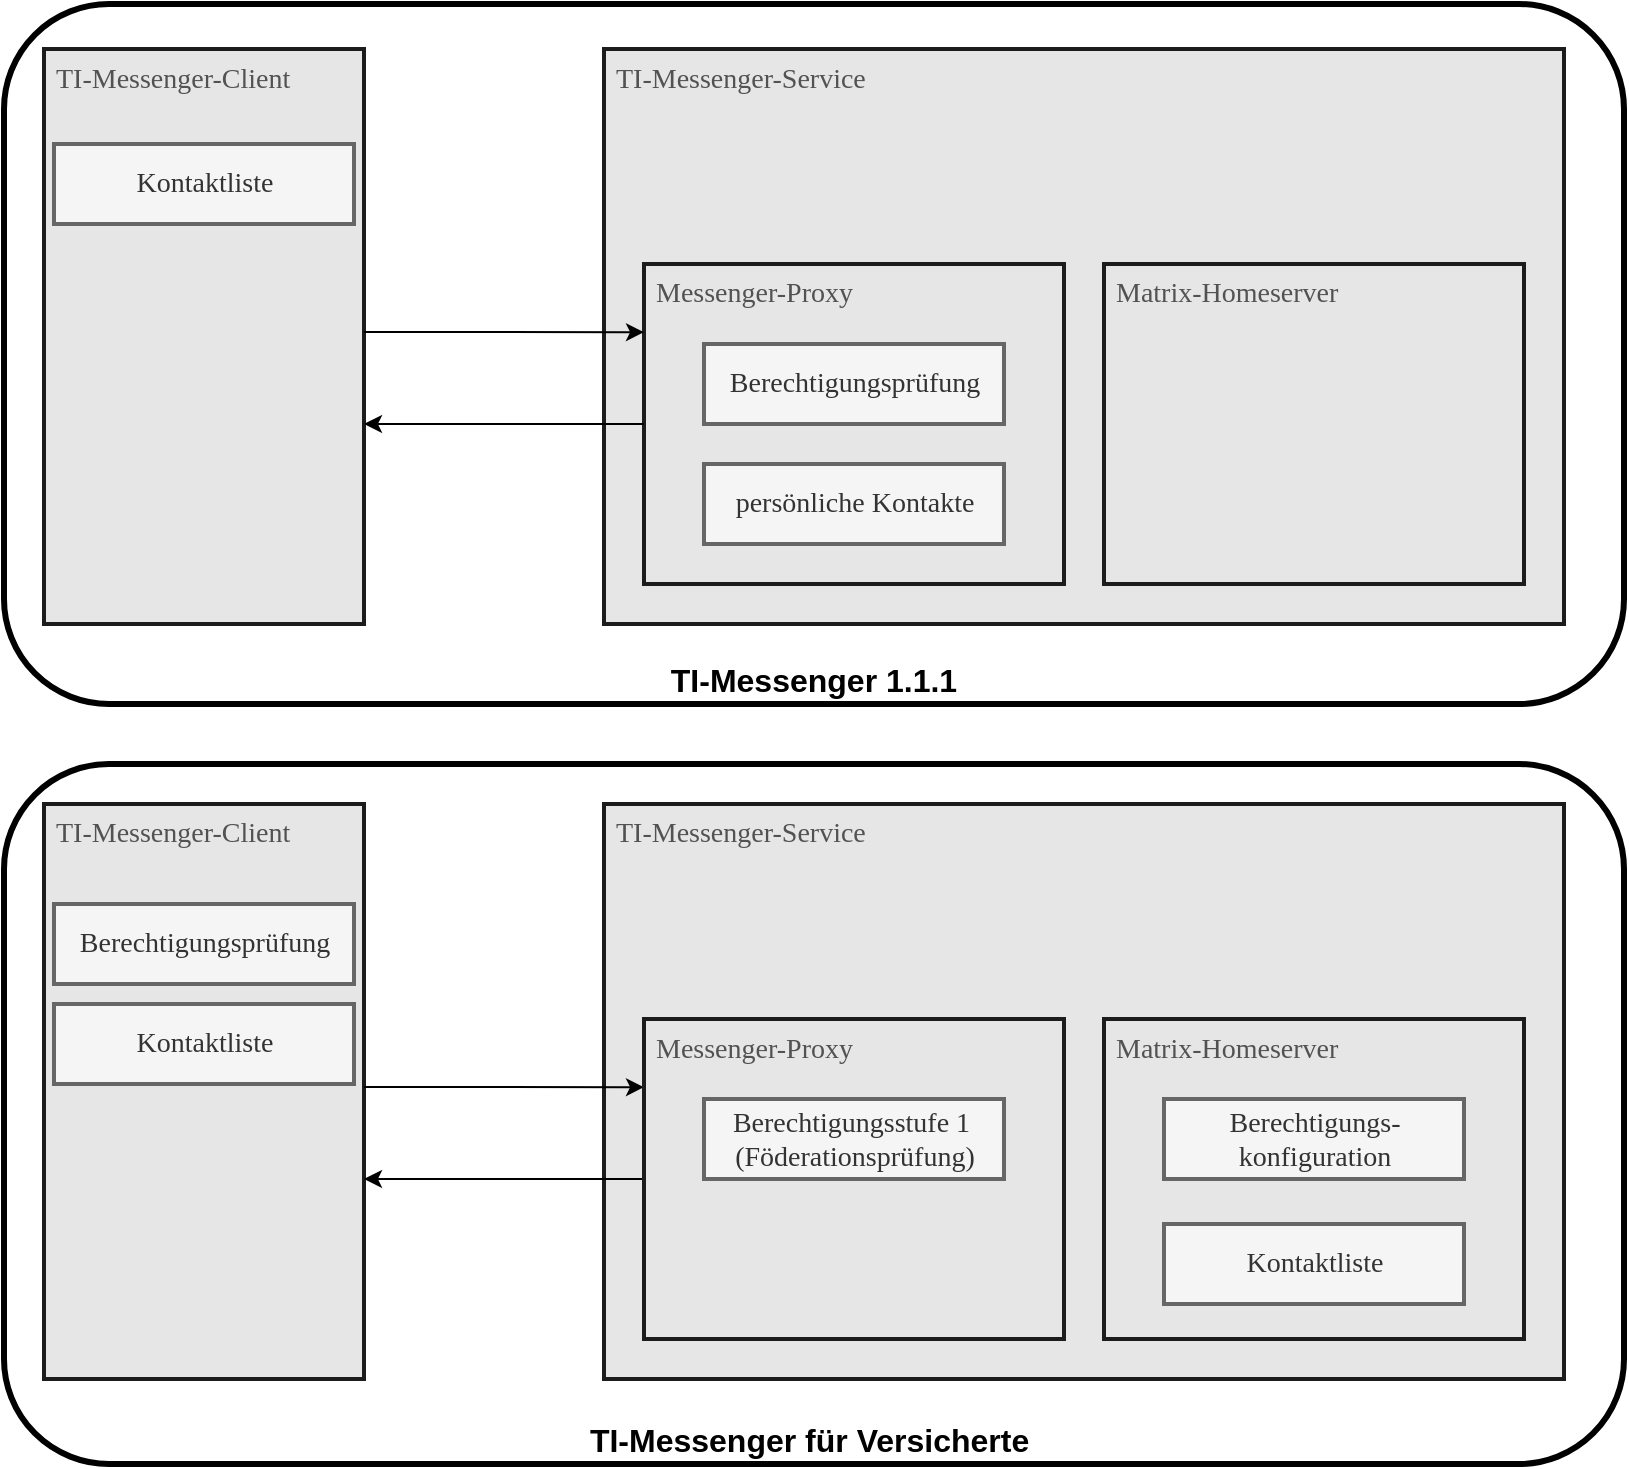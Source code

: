 <mxfile>
    <diagram id="rDKWHRp-vBeroj9mGW1Y" name="Overview">
        <mxGraphModel dx="5035" dy="1181" grid="1" gridSize="10" guides="1" tooltips="1" connect="1" arrows="1" fold="1" page="1" pageScale="1" pageWidth="827" pageHeight="1169" math="0" shadow="0">
            <root>
                <mxCell id="0"/>
                <mxCell id="1" parent="0"/>
                <mxCell id="30" value="TI-Messenger für Versicherte&amp;nbsp;" style="rounded=1;whiteSpace=wrap;html=1;fillColor=none;verticalAlign=bottom;fontSize=16;fontStyle=1;strokeWidth=3;" parent="1" vertex="1">
                    <mxGeometry x="-4130" y="400" width="810" height="350" as="geometry"/>
                </mxCell>
                <mxCell id="29" value="&lt;b&gt;&lt;font style=&quot;font-size: 16px;&quot;&gt;TI-Messenger 1.1.1&lt;/font&gt;&lt;/b&gt;" style="rounded=1;whiteSpace=wrap;html=1;fillColor=none;verticalAlign=bottom;strokeWidth=3;" parent="1" vertex="1">
                    <mxGeometry x="-4130" y="20" width="810" height="350" as="geometry"/>
                </mxCell>
                <mxCell id="7" value="TI-Messenger-Service" style="html=1;strokeColor=#1C1C1C;fillColor=#E6E6E6;fontFamily=Tahoma;fontSize=14;fontColor=#525252;align=left;verticalAlign=top;spacingLeft=4;strokeWidth=2;" parent="1" vertex="1">
                    <mxGeometry x="-3830" y="42.5" width="480" height="287.5" as="geometry"/>
                </mxCell>
                <mxCell id="9" value="Matrix-Homeserver" style="html=1;strokeColor=#1C1C1C;fillColor=#E6E6E6;fontFamily=Tahoma;fontSize=14;fontColor=#525252;align=left;verticalAlign=top;spacingLeft=4;strokeWidth=2;" parent="1" vertex="1">
                    <mxGeometry x="-3580" y="150" width="210" height="160" as="geometry"/>
                </mxCell>
                <mxCell id="10" value="TI-Messenger-Client" style="html=1;strokeColor=#1C1C1C;fillColor=#E6E6E6;fontFamily=Tahoma;fontSize=14;fontColor=#525252;align=left;verticalAlign=top;spacingLeft=4;strokeWidth=2;" parent="1" vertex="1">
                    <mxGeometry x="-4110" y="42.5" width="160" height="287.5" as="geometry"/>
                </mxCell>
                <mxCell id="12" value="" style="group" parent="1" vertex="1" connectable="0">
                    <mxGeometry x="-3810" y="150" width="210" height="160" as="geometry"/>
                </mxCell>
                <mxCell id="8" value="Messenger-Proxy" style="html=1;strokeColor=#1C1C1C;fillColor=#E6E6E6;fontFamily=Tahoma;fontSize=14;fontColor=#525252;align=left;verticalAlign=top;spacingLeft=4;strokeWidth=2;" parent="12" vertex="1">
                    <mxGeometry width="210" height="160" as="geometry"/>
                </mxCell>
                <mxCell id="6" value="Berechtigungsprüfung" style="html=1;strokeColor=#666666;fillColor=#f5f5f5;fontFamily=Tahoma;fontSize=14;align=center;strokeWidth=2;fontColor=#333333;" parent="12" vertex="1">
                    <mxGeometry x="30" y="40" width="150" height="40" as="geometry"/>
                </mxCell>
                <mxCell id="11" value="persönliche Kontakte" style="html=1;strokeColor=#666666;fillColor=#f5f5f5;fontFamily=Tahoma;fontSize=14;align=center;strokeWidth=2;fontColor=#333333;" parent="12" vertex="1">
                    <mxGeometry x="30" y="100" width="150" height="40" as="geometry"/>
                </mxCell>
                <mxCell id="17" style="edgeStyle=none;html=1;entryX=0;entryY=0.213;entryDx=0;entryDy=0;entryPerimeter=0;" parent="1" target="8" edge="1">
                    <mxGeometry relative="1" as="geometry">
                        <mxPoint x="-3950" y="184" as="sourcePoint"/>
                        <mxPoint x="-3810" y="184.08" as="targetPoint"/>
                    </mxGeometry>
                </mxCell>
                <mxCell id="18" style="edgeStyle=none;html=1;" parent="1" source="8" edge="1">
                    <mxGeometry relative="1" as="geometry">
                        <mxPoint x="-3810" y="228.746" as="sourcePoint"/>
                        <mxPoint x="-3950" y="230" as="targetPoint"/>
                    </mxGeometry>
                </mxCell>
                <mxCell id="19" value="TI-Messenger-Service" style="html=1;strokeColor=#1C1C1C;fillColor=#E6E6E6;fontFamily=Tahoma;fontSize=14;fontColor=#525252;align=left;verticalAlign=top;spacingLeft=4;strokeWidth=2;" parent="1" vertex="1">
                    <mxGeometry x="-3830" y="420" width="480" height="287.5" as="geometry"/>
                </mxCell>
                <mxCell id="20" value="Matrix-Homeserver" style="html=1;strokeColor=#1C1C1C;fillColor=#E6E6E6;fontFamily=Tahoma;fontSize=14;fontColor=#525252;align=left;verticalAlign=top;spacingLeft=4;strokeWidth=2;" parent="1" vertex="1">
                    <mxGeometry x="-3580" y="527.5" width="210" height="160" as="geometry"/>
                </mxCell>
                <mxCell id="21" value="TI-Messenger-Client" style="html=1;strokeColor=#1C1C1C;fillColor=#E6E6E6;fontFamily=Tahoma;fontSize=14;fontColor=#525252;align=left;verticalAlign=top;spacingLeft=4;strokeWidth=2;" parent="1" vertex="1">
                    <mxGeometry x="-4110" y="420" width="160" height="287.5" as="geometry"/>
                </mxCell>
                <mxCell id="26" style="edgeStyle=none;html=1;entryX=0;entryY=0.213;entryDx=0;entryDy=0;entryPerimeter=0;" parent="1" target="23" edge="1">
                    <mxGeometry relative="1" as="geometry">
                        <mxPoint x="-3950" y="561.5" as="sourcePoint"/>
                        <mxPoint x="-3810" y="561.58" as="targetPoint"/>
                    </mxGeometry>
                </mxCell>
                <mxCell id="27" style="edgeStyle=none;html=1;" parent="1" source="23" edge="1">
                    <mxGeometry relative="1" as="geometry">
                        <mxPoint x="-3810" y="606.246" as="sourcePoint"/>
                        <mxPoint x="-3950" y="607.5" as="targetPoint"/>
                    </mxGeometry>
                </mxCell>
                <mxCell id="23" value="Messenger-Proxy" style="html=1;strokeColor=#1C1C1C;fillColor=#E6E6E6;fontFamily=Tahoma;fontSize=14;fontColor=#525252;align=left;verticalAlign=top;spacingLeft=4;strokeWidth=2;" parent="1" vertex="1">
                    <mxGeometry x="-3810" y="527.5" width="210" height="160" as="geometry"/>
                </mxCell>
                <mxCell id="24" value="Berechtigungsstufe 1&amp;nbsp;&lt;br&gt;(Föderationsprüfung)" style="html=1;strokeColor=#666666;fillColor=#f5f5f5;fontFamily=Tahoma;fontSize=14;align=center;strokeWidth=2;fontColor=#333333;" parent="1" vertex="1">
                    <mxGeometry x="-3780" y="567.5" width="150" height="40" as="geometry"/>
                </mxCell>
                <mxCell id="25" value="Kontaktliste" style="html=1;strokeColor=#666666;fillColor=#f5f5f5;fontFamily=Tahoma;fontSize=14;align=center;strokeWidth=2;fontColor=#333333;" parent="1" vertex="1">
                    <mxGeometry x="-3550" y="630" width="150" height="40" as="geometry"/>
                </mxCell>
                <mxCell id="28" value="Berechtigungsprüfung" style="html=1;strokeColor=#666666;fillColor=#f5f5f5;fontFamily=Tahoma;fontSize=14;align=center;strokeWidth=2;fontColor=#333333;" parent="1" vertex="1">
                    <mxGeometry x="-4105" y="470" width="150" height="40" as="geometry"/>
                </mxCell>
                <mxCell id="31" value="Berechtigungs-&lt;br&gt;konfiguration" style="html=1;strokeColor=#666666;fillColor=#f5f5f5;fontFamily=Tahoma;fontSize=14;align=center;strokeWidth=2;fontColor=#333333;" parent="1" vertex="1">
                    <mxGeometry x="-3550" y="567.5" width="150" height="40" as="geometry"/>
                </mxCell>
                <mxCell id="32" value="Kontaktliste" style="html=1;strokeColor=#666666;fillColor=#f5f5f5;fontFamily=Tahoma;fontSize=14;align=center;strokeWidth=2;fontColor=#333333;" vertex="1" parent="1">
                    <mxGeometry x="-4105" y="520" width="150" height="40" as="geometry"/>
                </mxCell>
                <mxCell id="33" value="Kontaktliste" style="html=1;strokeColor=#666666;fillColor=#f5f5f5;fontFamily=Tahoma;fontSize=14;align=center;strokeWidth=2;fontColor=#333333;" vertex="1" parent="1">
                    <mxGeometry x="-4105" y="90" width="150" height="40" as="geometry"/>
                </mxCell>
            </root>
        </mxGraphModel>
    </diagram>
</mxfile>
